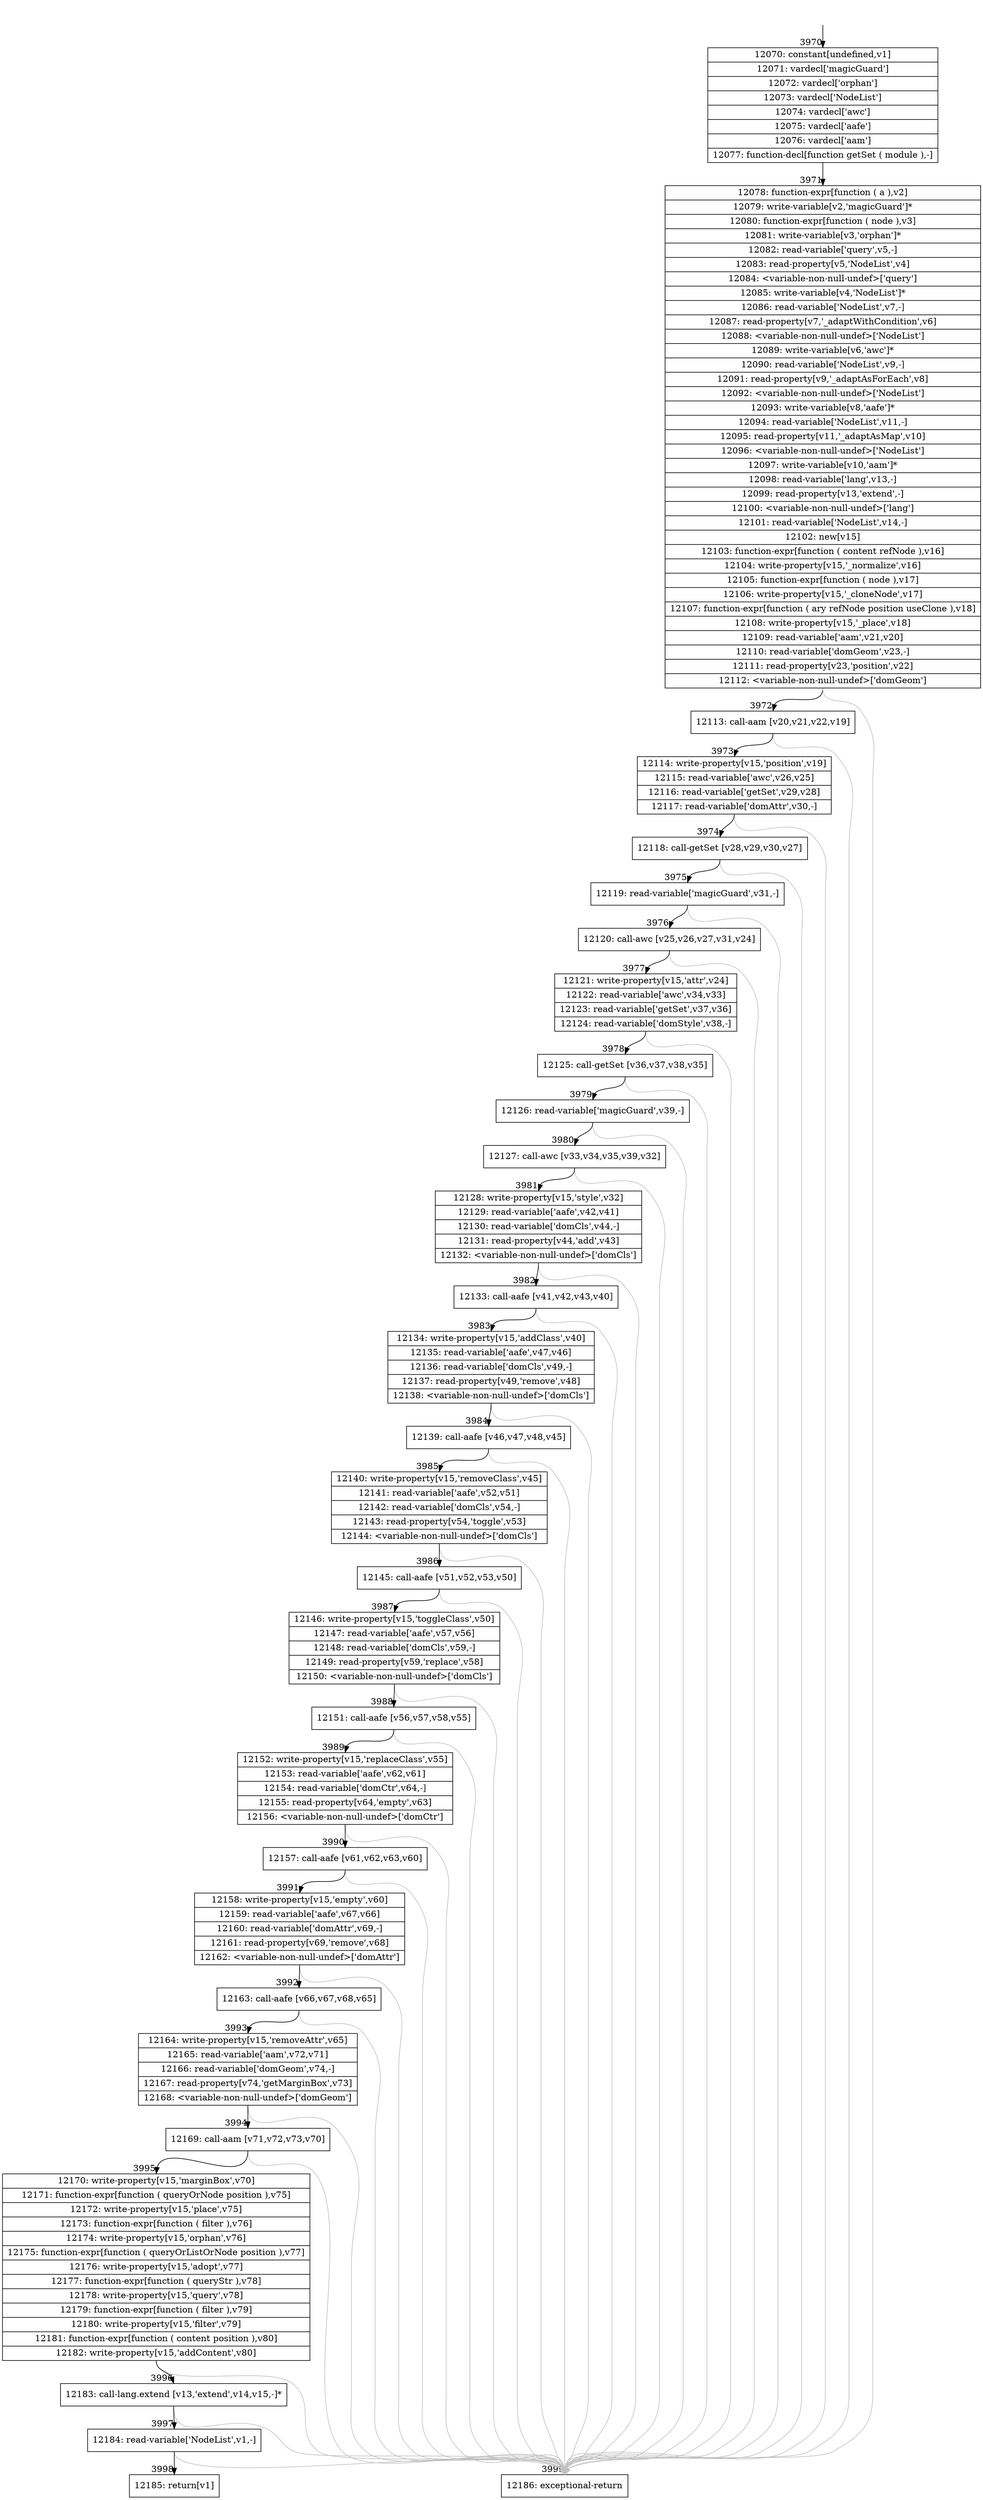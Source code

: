 digraph {
rankdir="TD"
BB_entry254[shape=none,label=""];
BB_entry254 -> BB3970 [tailport=s, headport=n, headlabel="    3970"]
BB3970 [shape=record label="{12070: constant[undefined,v1]|12071: vardecl['magicGuard']|12072: vardecl['orphan']|12073: vardecl['NodeList']|12074: vardecl['awc']|12075: vardecl['aafe']|12076: vardecl['aam']|12077: function-decl[function getSet ( module ),-]}" ] 
BB3970 -> BB3971 [tailport=s, headport=n, headlabel="      3971"]
BB3971 [shape=record label="{12078: function-expr[function ( a ),v2]|12079: write-variable[v2,'magicGuard']*|12080: function-expr[function ( node ),v3]|12081: write-variable[v3,'orphan']*|12082: read-variable['query',v5,-]|12083: read-property[v5,'NodeList',v4]|12084: \<variable-non-null-undef\>['query']|12085: write-variable[v4,'NodeList']*|12086: read-variable['NodeList',v7,-]|12087: read-property[v7,'_adaptWithCondition',v6]|12088: \<variable-non-null-undef\>['NodeList']|12089: write-variable[v6,'awc']*|12090: read-variable['NodeList',v9,-]|12091: read-property[v9,'_adaptAsForEach',v8]|12092: \<variable-non-null-undef\>['NodeList']|12093: write-variable[v8,'aafe']*|12094: read-variable['NodeList',v11,-]|12095: read-property[v11,'_adaptAsMap',v10]|12096: \<variable-non-null-undef\>['NodeList']|12097: write-variable[v10,'aam']*|12098: read-variable['lang',v13,-]|12099: read-property[v13,'extend',-]|12100: \<variable-non-null-undef\>['lang']|12101: read-variable['NodeList',v14,-]|12102: new[v15]|12103: function-expr[function ( content refNode ),v16]|12104: write-property[v15,'_normalize',v16]|12105: function-expr[function ( node ),v17]|12106: write-property[v15,'_cloneNode',v17]|12107: function-expr[function ( ary refNode position useClone ),v18]|12108: write-property[v15,'_place',v18]|12109: read-variable['aam',v21,v20]|12110: read-variable['domGeom',v23,-]|12111: read-property[v23,'position',v22]|12112: \<variable-non-null-undef\>['domGeom']}" ] 
BB3971 -> BB3972 [tailport=s, headport=n, headlabel="      3972"]
BB3971 -> BB3999 [tailport=s, headport=n, color=gray, headlabel="      3999"]
BB3972 [shape=record label="{12113: call-aam [v20,v21,v22,v19]}" ] 
BB3972 -> BB3973 [tailport=s, headport=n, headlabel="      3973"]
BB3972 -> BB3999 [tailport=s, headport=n, color=gray]
BB3973 [shape=record label="{12114: write-property[v15,'position',v19]|12115: read-variable['awc',v26,v25]|12116: read-variable['getSet',v29,v28]|12117: read-variable['domAttr',v30,-]}" ] 
BB3973 -> BB3974 [tailport=s, headport=n, headlabel="      3974"]
BB3973 -> BB3999 [tailport=s, headport=n, color=gray]
BB3974 [shape=record label="{12118: call-getSet [v28,v29,v30,v27]}" ] 
BB3974 -> BB3975 [tailport=s, headport=n, headlabel="      3975"]
BB3974 -> BB3999 [tailport=s, headport=n, color=gray]
BB3975 [shape=record label="{12119: read-variable['magicGuard',v31,-]}" ] 
BB3975 -> BB3976 [tailport=s, headport=n, headlabel="      3976"]
BB3975 -> BB3999 [tailport=s, headport=n, color=gray]
BB3976 [shape=record label="{12120: call-awc [v25,v26,v27,v31,v24]}" ] 
BB3976 -> BB3977 [tailport=s, headport=n, headlabel="      3977"]
BB3976 -> BB3999 [tailport=s, headport=n, color=gray]
BB3977 [shape=record label="{12121: write-property[v15,'attr',v24]|12122: read-variable['awc',v34,v33]|12123: read-variable['getSet',v37,v36]|12124: read-variable['domStyle',v38,-]}" ] 
BB3977 -> BB3978 [tailport=s, headport=n, headlabel="      3978"]
BB3977 -> BB3999 [tailport=s, headport=n, color=gray]
BB3978 [shape=record label="{12125: call-getSet [v36,v37,v38,v35]}" ] 
BB3978 -> BB3979 [tailport=s, headport=n, headlabel="      3979"]
BB3978 -> BB3999 [tailport=s, headport=n, color=gray]
BB3979 [shape=record label="{12126: read-variable['magicGuard',v39,-]}" ] 
BB3979 -> BB3980 [tailport=s, headport=n, headlabel="      3980"]
BB3979 -> BB3999 [tailport=s, headport=n, color=gray]
BB3980 [shape=record label="{12127: call-awc [v33,v34,v35,v39,v32]}" ] 
BB3980 -> BB3981 [tailport=s, headport=n, headlabel="      3981"]
BB3980 -> BB3999 [tailport=s, headport=n, color=gray]
BB3981 [shape=record label="{12128: write-property[v15,'style',v32]|12129: read-variable['aafe',v42,v41]|12130: read-variable['domCls',v44,-]|12131: read-property[v44,'add',v43]|12132: \<variable-non-null-undef\>['domCls']}" ] 
BB3981 -> BB3982 [tailport=s, headport=n, headlabel="      3982"]
BB3981 -> BB3999 [tailport=s, headport=n, color=gray]
BB3982 [shape=record label="{12133: call-aafe [v41,v42,v43,v40]}" ] 
BB3982 -> BB3983 [tailport=s, headport=n, headlabel="      3983"]
BB3982 -> BB3999 [tailport=s, headport=n, color=gray]
BB3983 [shape=record label="{12134: write-property[v15,'addClass',v40]|12135: read-variable['aafe',v47,v46]|12136: read-variable['domCls',v49,-]|12137: read-property[v49,'remove',v48]|12138: \<variable-non-null-undef\>['domCls']}" ] 
BB3983 -> BB3984 [tailport=s, headport=n, headlabel="      3984"]
BB3983 -> BB3999 [tailport=s, headport=n, color=gray]
BB3984 [shape=record label="{12139: call-aafe [v46,v47,v48,v45]}" ] 
BB3984 -> BB3985 [tailport=s, headport=n, headlabel="      3985"]
BB3984 -> BB3999 [tailport=s, headport=n, color=gray]
BB3985 [shape=record label="{12140: write-property[v15,'removeClass',v45]|12141: read-variable['aafe',v52,v51]|12142: read-variable['domCls',v54,-]|12143: read-property[v54,'toggle',v53]|12144: \<variable-non-null-undef\>['domCls']}" ] 
BB3985 -> BB3986 [tailport=s, headport=n, headlabel="      3986"]
BB3985 -> BB3999 [tailport=s, headport=n, color=gray]
BB3986 [shape=record label="{12145: call-aafe [v51,v52,v53,v50]}" ] 
BB3986 -> BB3987 [tailport=s, headport=n, headlabel="      3987"]
BB3986 -> BB3999 [tailport=s, headport=n, color=gray]
BB3987 [shape=record label="{12146: write-property[v15,'toggleClass',v50]|12147: read-variable['aafe',v57,v56]|12148: read-variable['domCls',v59,-]|12149: read-property[v59,'replace',v58]|12150: \<variable-non-null-undef\>['domCls']}" ] 
BB3987 -> BB3988 [tailport=s, headport=n, headlabel="      3988"]
BB3987 -> BB3999 [tailport=s, headport=n, color=gray]
BB3988 [shape=record label="{12151: call-aafe [v56,v57,v58,v55]}" ] 
BB3988 -> BB3989 [tailport=s, headport=n, headlabel="      3989"]
BB3988 -> BB3999 [tailport=s, headport=n, color=gray]
BB3989 [shape=record label="{12152: write-property[v15,'replaceClass',v55]|12153: read-variable['aafe',v62,v61]|12154: read-variable['domCtr',v64,-]|12155: read-property[v64,'empty',v63]|12156: \<variable-non-null-undef\>['domCtr']}" ] 
BB3989 -> BB3990 [tailport=s, headport=n, headlabel="      3990"]
BB3989 -> BB3999 [tailport=s, headport=n, color=gray]
BB3990 [shape=record label="{12157: call-aafe [v61,v62,v63,v60]}" ] 
BB3990 -> BB3991 [tailport=s, headport=n, headlabel="      3991"]
BB3990 -> BB3999 [tailport=s, headport=n, color=gray]
BB3991 [shape=record label="{12158: write-property[v15,'empty',v60]|12159: read-variable['aafe',v67,v66]|12160: read-variable['domAttr',v69,-]|12161: read-property[v69,'remove',v68]|12162: \<variable-non-null-undef\>['domAttr']}" ] 
BB3991 -> BB3992 [tailport=s, headport=n, headlabel="      3992"]
BB3991 -> BB3999 [tailport=s, headport=n, color=gray]
BB3992 [shape=record label="{12163: call-aafe [v66,v67,v68,v65]}" ] 
BB3992 -> BB3993 [tailport=s, headport=n, headlabel="      3993"]
BB3992 -> BB3999 [tailport=s, headport=n, color=gray]
BB3993 [shape=record label="{12164: write-property[v15,'removeAttr',v65]|12165: read-variable['aam',v72,v71]|12166: read-variable['domGeom',v74,-]|12167: read-property[v74,'getMarginBox',v73]|12168: \<variable-non-null-undef\>['domGeom']}" ] 
BB3993 -> BB3994 [tailport=s, headport=n, headlabel="      3994"]
BB3993 -> BB3999 [tailport=s, headport=n, color=gray]
BB3994 [shape=record label="{12169: call-aam [v71,v72,v73,v70]}" ] 
BB3994 -> BB3995 [tailport=s, headport=n, headlabel="      3995"]
BB3994 -> BB3999 [tailport=s, headport=n, color=gray]
BB3995 [shape=record label="{12170: write-property[v15,'marginBox',v70]|12171: function-expr[function ( queryOrNode position ),v75]|12172: write-property[v15,'place',v75]|12173: function-expr[function ( filter ),v76]|12174: write-property[v15,'orphan',v76]|12175: function-expr[function ( queryOrListOrNode position ),v77]|12176: write-property[v15,'adopt',v77]|12177: function-expr[function ( queryStr ),v78]|12178: write-property[v15,'query',v78]|12179: function-expr[function ( filter ),v79]|12180: write-property[v15,'filter',v79]|12181: function-expr[function ( content position ),v80]|12182: write-property[v15,'addContent',v80]}" ] 
BB3995 -> BB3996 [tailport=s, headport=n, headlabel="      3996"]
BB3995 -> BB3999 [tailport=s, headport=n, color=gray]
BB3996 [shape=record label="{12183: call-lang.extend [v13,'extend',v14,v15,-]*}" ] 
BB3996 -> BB3997 [tailport=s, headport=n, headlabel="      3997"]
BB3996 -> BB3999 [tailport=s, headport=n, color=gray]
BB3997 [shape=record label="{12184: read-variable['NodeList',v1,-]}" ] 
BB3997 -> BB3998 [tailport=s, headport=n, headlabel="      3998"]
BB3997 -> BB3999 [tailport=s, headport=n, color=gray]
BB3998 [shape=record label="{12185: return[v1]}" ] 
BB3999 [shape=record label="{12186: exceptional-return}" ] 
//#$~ 5332
}
